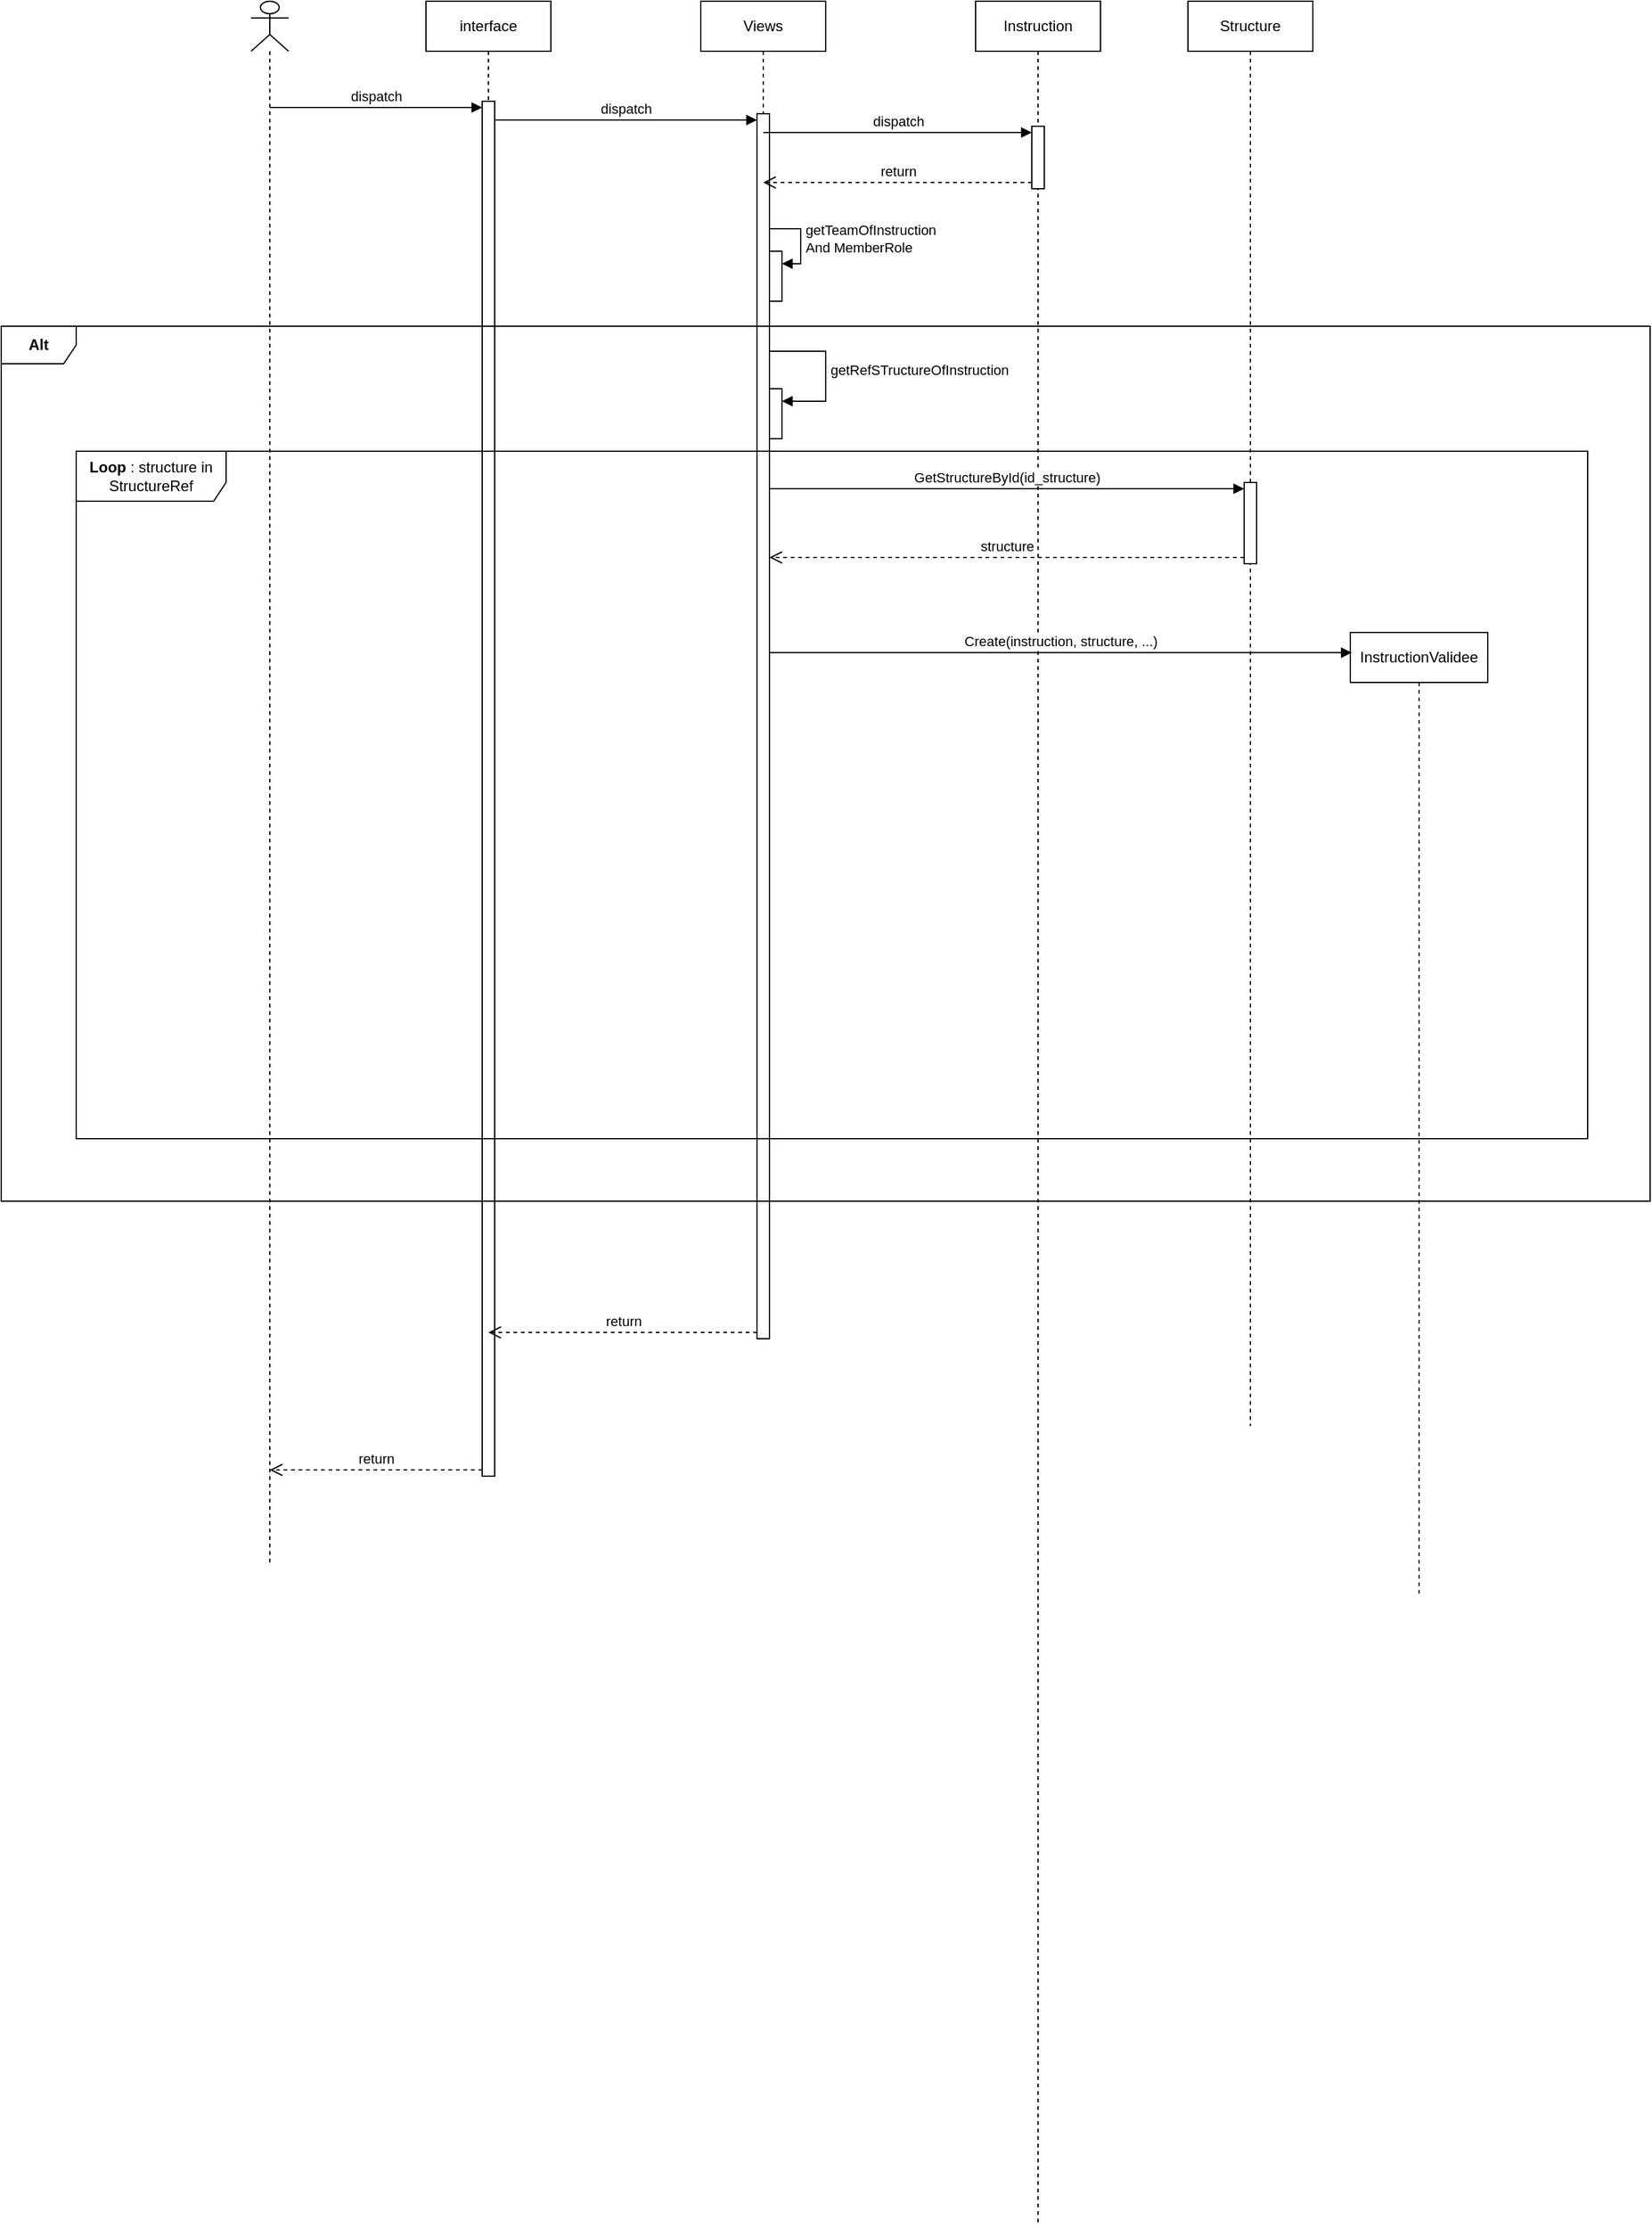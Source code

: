 <mxfile version="24.8.2">
  <diagram name="Page-1" id="ON7jqTzJWOXjFkreH4Ix">
    <mxGraphModel dx="1734" dy="971" grid="1" gridSize="10" guides="1" tooltips="1" connect="1" arrows="1" fold="1" page="1" pageScale="1" pageWidth="3300" pageHeight="4681" math="0" shadow="0">
      <root>
        <mxCell id="0" />
        <mxCell id="1" parent="0" />
        <mxCell id="eFRtuEWTY4atHuIbvikw-1" value="" style="shape=umlLifeline;perimeter=lifelinePerimeter;whiteSpace=wrap;html=1;container=1;dropTarget=0;collapsible=0;recursiveResize=0;outlineConnect=0;portConstraint=eastwest;newEdgeStyle={&quot;curved&quot;:0,&quot;rounded&quot;:0};participant=umlActor;" vertex="1" parent="1">
          <mxGeometry x="360" y="120" width="30" height="1250" as="geometry" />
        </mxCell>
        <mxCell id="eFRtuEWTY4atHuIbvikw-2" value="interface" style="shape=umlLifeline;perimeter=lifelinePerimeter;whiteSpace=wrap;html=1;container=1;dropTarget=0;collapsible=0;recursiveResize=0;outlineConnect=0;portConstraint=eastwest;newEdgeStyle={&quot;curved&quot;:0,&quot;rounded&quot;:0};" vertex="1" parent="1">
          <mxGeometry x="500" y="120" width="100" height="1180" as="geometry" />
        </mxCell>
        <mxCell id="eFRtuEWTY4atHuIbvikw-5" value="" style="html=1;points=[[0,0,0,0,5],[0,1,0,0,-5],[1,0,0,0,5],[1,1,0,0,-5]];perimeter=orthogonalPerimeter;outlineConnect=0;targetShapes=umlLifeline;portConstraint=eastwest;newEdgeStyle={&quot;curved&quot;:0,&quot;rounded&quot;:0};" vertex="1" parent="eFRtuEWTY4atHuIbvikw-2">
          <mxGeometry x="45" y="80" width="10" height="1100" as="geometry" />
        </mxCell>
        <mxCell id="eFRtuEWTY4atHuIbvikw-3" value="Views" style="shape=umlLifeline;perimeter=lifelinePerimeter;whiteSpace=wrap;html=1;container=1;dropTarget=0;collapsible=0;recursiveResize=0;outlineConnect=0;portConstraint=eastwest;newEdgeStyle={&quot;curved&quot;:0,&quot;rounded&quot;:0};" vertex="1" parent="1">
          <mxGeometry x="720" y="120" width="100" height="1070" as="geometry" />
        </mxCell>
        <mxCell id="eFRtuEWTY4atHuIbvikw-8" value="" style="html=1;points=[[0,0,0,0,5],[0,1,0,0,-5],[1,0,0,0,5],[1,1,0,0,-5]];perimeter=orthogonalPerimeter;outlineConnect=0;targetShapes=umlLifeline;portConstraint=eastwest;newEdgeStyle={&quot;curved&quot;:0,&quot;rounded&quot;:0};" vertex="1" parent="eFRtuEWTY4atHuIbvikw-3">
          <mxGeometry x="45" y="90" width="10" height="980" as="geometry" />
        </mxCell>
        <mxCell id="eFRtuEWTY4atHuIbvikw-14" value="" style="html=1;points=[[0,0,0,0,5],[0,1,0,0,-5],[1,0,0,0,5],[1,1,0,0,-5]];perimeter=orthogonalPerimeter;outlineConnect=0;targetShapes=umlLifeline;portConstraint=eastwest;newEdgeStyle={&quot;curved&quot;:0,&quot;rounded&quot;:0};" vertex="1" parent="eFRtuEWTY4atHuIbvikw-3">
          <mxGeometry x="55" y="200" width="10" height="40" as="geometry" />
        </mxCell>
        <mxCell id="eFRtuEWTY4atHuIbvikw-15" value="getTeamOfInstruction&lt;div&gt;And MemberRole&lt;/div&gt;" style="html=1;align=left;spacingLeft=2;endArrow=block;rounded=0;edgeStyle=orthogonalEdgeStyle;curved=0;rounded=0;" edge="1" target="eFRtuEWTY4atHuIbvikw-14" parent="eFRtuEWTY4atHuIbvikw-3" source="eFRtuEWTY4atHuIbvikw-8">
          <mxGeometry x="-0.029" relative="1" as="geometry">
            <mxPoint x="50" y="180" as="sourcePoint" />
            <Array as="points">
              <mxPoint x="80" y="182" />
              <mxPoint x="80" y="210" />
            </Array>
            <mxPoint as="offset" />
          </mxGeometry>
        </mxCell>
        <mxCell id="eFRtuEWTY4atHuIbvikw-17" value="" style="html=1;points=[[0,0,0,0,5],[0,1,0,0,-5],[1,0,0,0,5],[1,1,0,0,-5]];perimeter=orthogonalPerimeter;outlineConnect=0;targetShapes=umlLifeline;portConstraint=eastwest;newEdgeStyle={&quot;curved&quot;:0,&quot;rounded&quot;:0};" vertex="1" parent="eFRtuEWTY4atHuIbvikw-3">
          <mxGeometry x="55" y="310" width="10" height="40" as="geometry" />
        </mxCell>
        <mxCell id="eFRtuEWTY4atHuIbvikw-18" value="getRefSTructureOfInstruction" style="html=1;align=left;spacingLeft=2;endArrow=block;rounded=0;edgeStyle=orthogonalEdgeStyle;curved=0;rounded=0;" edge="1" target="eFRtuEWTY4atHuIbvikw-17" parent="eFRtuEWTY4atHuIbvikw-3" source="eFRtuEWTY4atHuIbvikw-8">
          <mxGeometry relative="1" as="geometry">
            <mxPoint x="70" y="320" as="sourcePoint" />
            <Array as="points">
              <mxPoint x="100" y="280" />
              <mxPoint x="100" y="320" />
            </Array>
          </mxGeometry>
        </mxCell>
        <mxCell id="eFRtuEWTY4atHuIbvikw-4" value="Instruction" style="shape=umlLifeline;perimeter=lifelinePerimeter;whiteSpace=wrap;html=1;container=1;dropTarget=0;collapsible=0;recursiveResize=0;outlineConnect=0;portConstraint=eastwest;newEdgeStyle={&quot;curved&quot;:0,&quot;rounded&quot;:0};" vertex="1" parent="1">
          <mxGeometry x="940" y="120" width="100" height="1780" as="geometry" />
        </mxCell>
        <mxCell id="eFRtuEWTY4atHuIbvikw-11" value="" style="html=1;points=[[0,0,0,0,5],[0,1,0,0,-5],[1,0,0,0,5],[1,1,0,0,-5]];perimeter=orthogonalPerimeter;outlineConnect=0;targetShapes=umlLifeline;portConstraint=eastwest;newEdgeStyle={&quot;curved&quot;:0,&quot;rounded&quot;:0};" vertex="1" parent="eFRtuEWTY4atHuIbvikw-4">
          <mxGeometry x="45" y="100" width="10" height="50" as="geometry" />
        </mxCell>
        <mxCell id="eFRtuEWTY4atHuIbvikw-6" value="dispatch" style="html=1;verticalAlign=bottom;endArrow=block;curved=0;rounded=0;entryX=0;entryY=0;entryDx=0;entryDy=5;" edge="1" target="eFRtuEWTY4atHuIbvikw-5" parent="1" source="eFRtuEWTY4atHuIbvikw-1">
          <mxGeometry relative="1" as="geometry">
            <mxPoint x="410" y="195" as="sourcePoint" />
          </mxGeometry>
        </mxCell>
        <mxCell id="eFRtuEWTY4atHuIbvikw-7" value="return" style="html=1;verticalAlign=bottom;endArrow=open;dashed=1;endSize=8;curved=0;rounded=0;exitX=0;exitY=1;exitDx=0;exitDy=-5;" edge="1" source="eFRtuEWTY4atHuIbvikw-5" parent="1" target="eFRtuEWTY4atHuIbvikw-1">
          <mxGeometry relative="1" as="geometry">
            <mxPoint x="410" y="265" as="targetPoint" />
          </mxGeometry>
        </mxCell>
        <mxCell id="eFRtuEWTY4atHuIbvikw-9" value="dispatch" style="html=1;verticalAlign=bottom;endArrow=block;curved=0;rounded=0;entryX=0;entryY=0;entryDx=0;entryDy=5;" edge="1" target="eFRtuEWTY4atHuIbvikw-8" parent="1" source="eFRtuEWTY4atHuIbvikw-5">
          <mxGeometry relative="1" as="geometry">
            <mxPoint x="560" y="225" as="sourcePoint" />
          </mxGeometry>
        </mxCell>
        <mxCell id="eFRtuEWTY4atHuIbvikw-10" value="return" style="html=1;verticalAlign=bottom;endArrow=open;dashed=1;endSize=8;curved=0;rounded=0;exitX=0;exitY=1;exitDx=0;exitDy=-5;" edge="1" source="eFRtuEWTY4atHuIbvikw-8" parent="1" target="eFRtuEWTY4atHuIbvikw-2">
          <mxGeometry relative="1" as="geometry">
            <mxPoint x="560" y="295" as="targetPoint" />
          </mxGeometry>
        </mxCell>
        <mxCell id="eFRtuEWTY4atHuIbvikw-12" value="dispatch" style="html=1;verticalAlign=bottom;endArrow=block;curved=0;rounded=0;entryX=0;entryY=0;entryDx=0;entryDy=5;" edge="1" target="eFRtuEWTY4atHuIbvikw-11" parent="1" source="eFRtuEWTY4atHuIbvikw-3">
          <mxGeometry relative="1" as="geometry">
            <mxPoint x="900" y="275" as="sourcePoint" />
          </mxGeometry>
        </mxCell>
        <mxCell id="eFRtuEWTY4atHuIbvikw-13" value="return" style="html=1;verticalAlign=bottom;endArrow=open;dashed=1;endSize=8;curved=0;rounded=0;exitX=0;exitY=1;exitDx=0;exitDy=-5;" edge="1" source="eFRtuEWTY4atHuIbvikw-11" parent="1" target="eFRtuEWTY4atHuIbvikw-3">
          <mxGeometry relative="1" as="geometry">
            <mxPoint x="900" y="345" as="targetPoint" />
          </mxGeometry>
        </mxCell>
        <mxCell id="eFRtuEWTY4atHuIbvikw-16" value="&lt;b&gt;Alt&lt;/b&gt;" style="shape=umlFrame;whiteSpace=wrap;html=1;pointerEvents=0;" vertex="1" parent="1">
          <mxGeometry x="160" y="380" width="1320" height="700" as="geometry" />
        </mxCell>
        <mxCell id="eFRtuEWTY4atHuIbvikw-20" value="&lt;b&gt;Loop &lt;/b&gt;: structure in StructureRef" style="shape=umlFrame;whiteSpace=wrap;html=1;pointerEvents=0;width=120;height=40;" vertex="1" parent="1">
          <mxGeometry x="220" y="480" width="1210" height="550" as="geometry" />
        </mxCell>
        <mxCell id="eFRtuEWTY4atHuIbvikw-21" value="Structure" style="shape=umlLifeline;perimeter=lifelinePerimeter;whiteSpace=wrap;html=1;container=1;dropTarget=0;collapsible=0;recursiveResize=0;outlineConnect=0;portConstraint=eastwest;newEdgeStyle={&quot;curved&quot;:0,&quot;rounded&quot;:0};" vertex="1" parent="1">
          <mxGeometry x="1110" y="120" width="100" height="1140" as="geometry" />
        </mxCell>
        <mxCell id="eFRtuEWTY4atHuIbvikw-22" value="" style="html=1;points=[[0,0,0,0,5],[0,1,0,0,-5],[1,0,0,0,5],[1,1,0,0,-5]];perimeter=orthogonalPerimeter;outlineConnect=0;targetShapes=umlLifeline;portConstraint=eastwest;newEdgeStyle={&quot;curved&quot;:0,&quot;rounded&quot;:0};" vertex="1" parent="eFRtuEWTY4atHuIbvikw-21">
          <mxGeometry x="45" y="385" width="10" height="65" as="geometry" />
        </mxCell>
        <mxCell id="eFRtuEWTY4atHuIbvikw-23" value="GetStructureById(id_structure)" style="html=1;verticalAlign=bottom;endArrow=block;curved=0;rounded=0;entryX=0;entryY=0;entryDx=0;entryDy=5;" edge="1" target="eFRtuEWTY4atHuIbvikw-22" parent="1" source="eFRtuEWTY4atHuIbvikw-8">
          <mxGeometry relative="1" as="geometry">
            <mxPoint x="990" y="475" as="sourcePoint" />
          </mxGeometry>
        </mxCell>
        <mxCell id="eFRtuEWTY4atHuIbvikw-24" value="structure" style="html=1;verticalAlign=bottom;endArrow=open;dashed=1;endSize=8;curved=0;rounded=0;exitX=0;exitY=1;exitDx=0;exitDy=-5;" edge="1" source="eFRtuEWTY4atHuIbvikw-22" parent="1" target="eFRtuEWTY4atHuIbvikw-8">
          <mxGeometry relative="1" as="geometry">
            <mxPoint x="990" y="545" as="targetPoint" />
          </mxGeometry>
        </mxCell>
        <mxCell id="eFRtuEWTY4atHuIbvikw-25" value="InstructionValidee" style="shape=umlLifeline;perimeter=lifelinePerimeter;whiteSpace=wrap;html=1;container=1;dropTarget=0;collapsible=0;recursiveResize=0;outlineConnect=0;portConstraint=eastwest;newEdgeStyle={&quot;curved&quot;:0,&quot;rounded&quot;:0};" vertex="1" parent="1">
          <mxGeometry x="1240" y="625" width="110" height="770" as="geometry" />
        </mxCell>
        <mxCell id="eFRtuEWTY4atHuIbvikw-26" value="Create(instruction, structure, ...)" style="html=1;verticalAlign=bottom;endArrow=block;curved=0;rounded=0;entryX=0.01;entryY=0.021;entryDx=0;entryDy=0;entryPerimeter=0;" edge="1" parent="1" source="eFRtuEWTY4atHuIbvikw-8" target="eFRtuEWTY4atHuIbvikw-25">
          <mxGeometry width="80" relative="1" as="geometry">
            <mxPoint x="1020" y="630" as="sourcePoint" />
            <mxPoint x="1250" y="620" as="targetPoint" />
          </mxGeometry>
        </mxCell>
      </root>
    </mxGraphModel>
  </diagram>
</mxfile>
